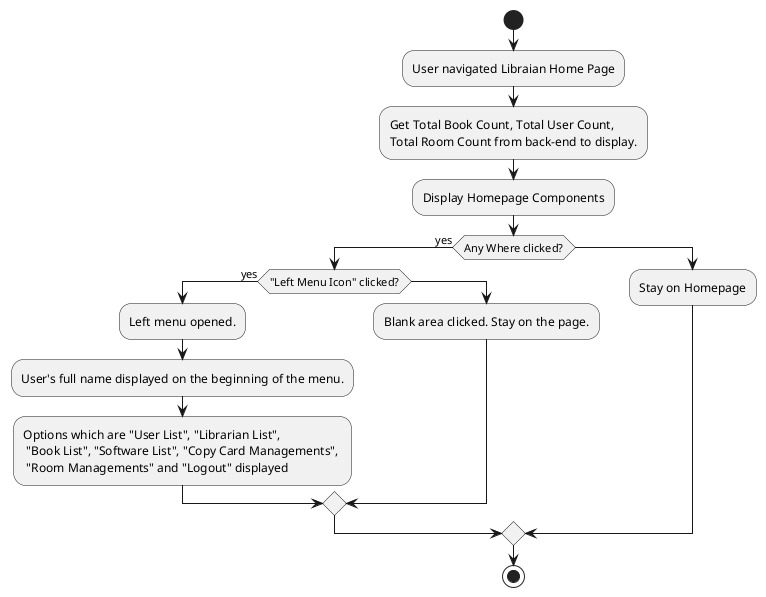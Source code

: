 @startuml

start
:User navigated Libraian Home Page;
  :Get Total Book Count, Total User Count,\nTotal Room Count from back-end to display.;
  :Display Homepage Components;

if (Any Where clicked?) then (yes)
    if ("Left Menu Icon" clicked?) then (yes)
      :Left menu opened.;
      :User's full name displayed on the beginning of the menu.;
      :Options which are "User List", "Librarian List",
       "Book List", "Software List", "Copy Card Managements", 
       "Room Managements" and "Logout" displayed;
    else
      :Blank area clicked. Stay on the page.;
    endif
else
    :Stay on Homepage;
endif

stop

@enduml
